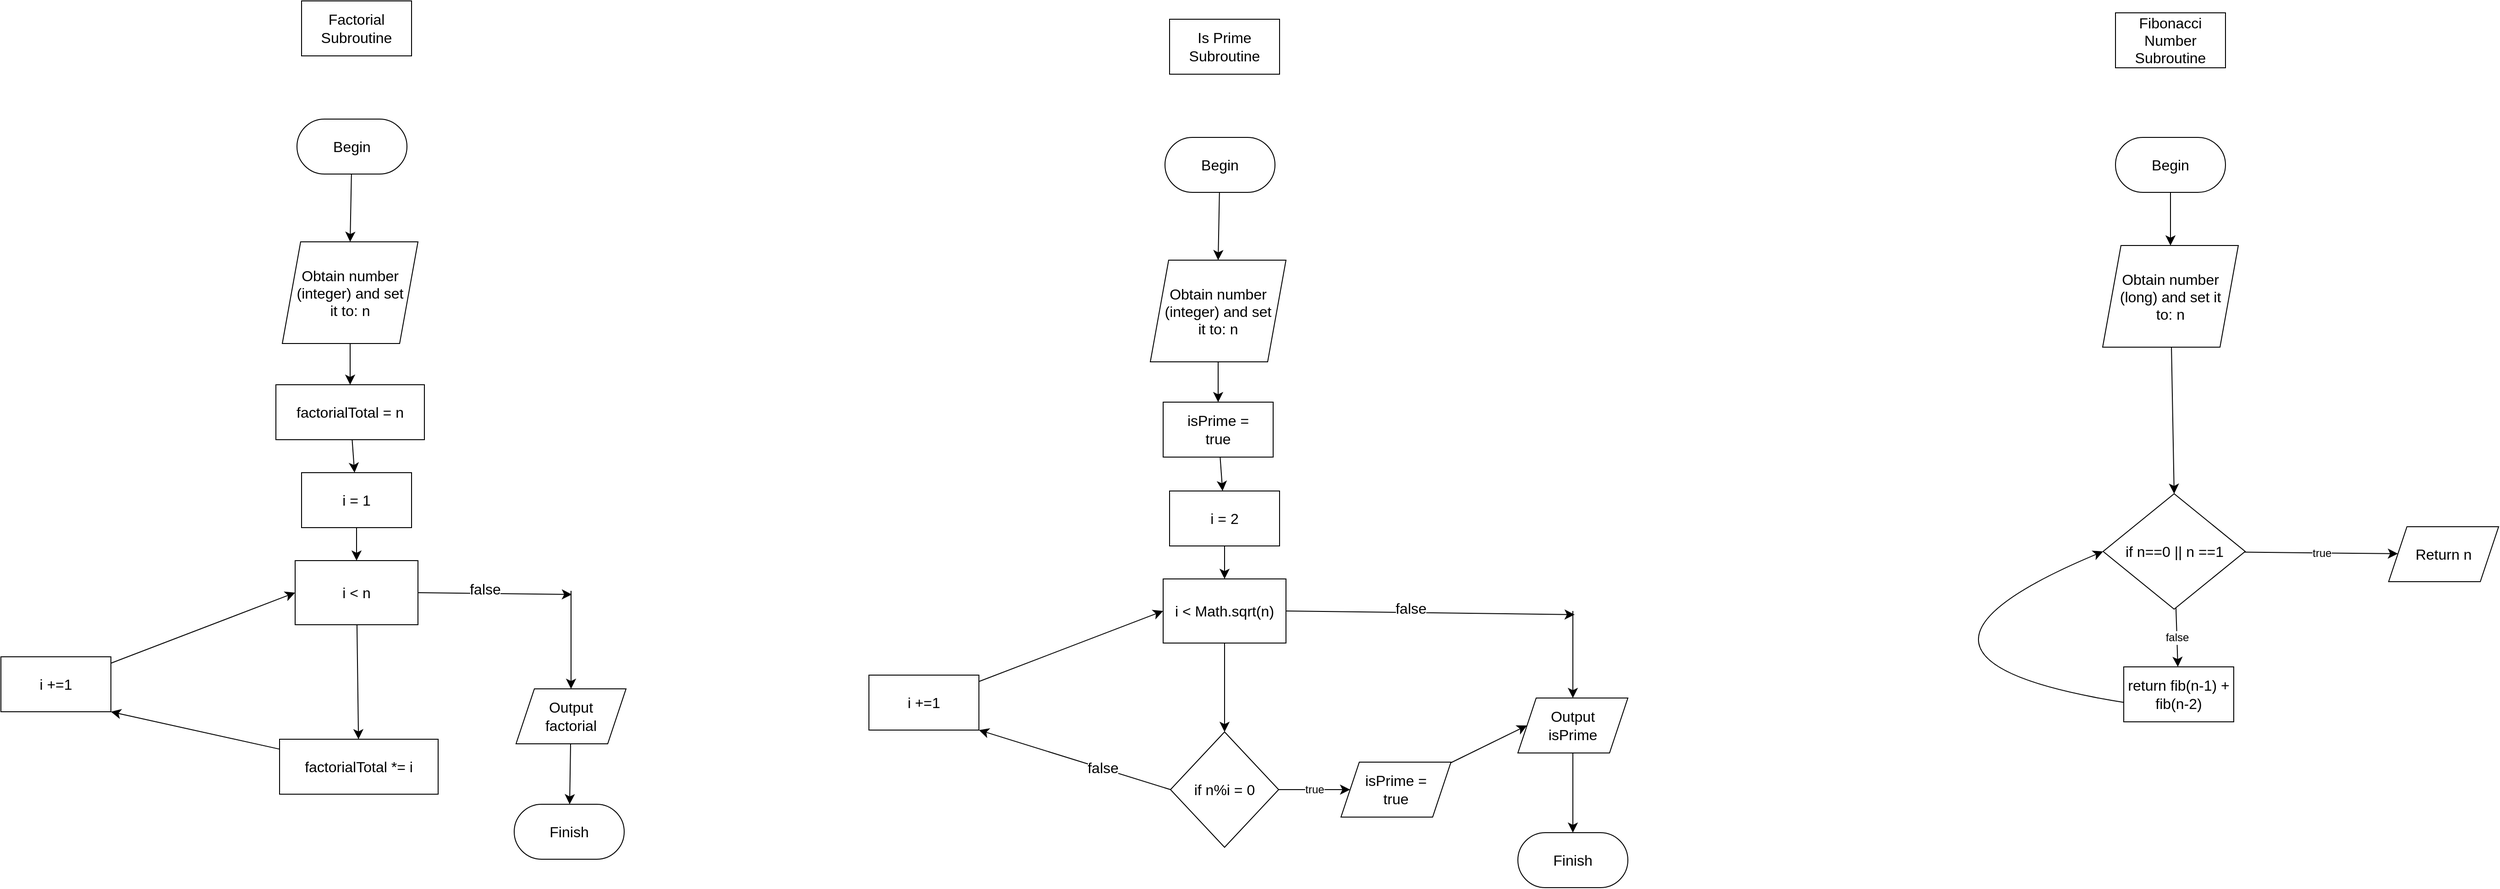 <mxfile version="20.8.5" type="github">
  <diagram id="WnnT9eaO3p0BWbKeblLl" name="Page-1">
    <mxGraphModel dx="2074" dy="1164" grid="0" gridSize="10" guides="1" tooltips="1" connect="1" arrows="1" fold="1" page="0" pageScale="1" pageWidth="827" pageHeight="1169" math="0" shadow="0">
      <root>
        <mxCell id="0" />
        <mxCell id="1" parent="0" />
        <mxCell id="kuhHr71bj72E31eIpp_Y-3" value="" style="edgeStyle=none;curved=1;rounded=0;orthogonalLoop=1;jettySize=auto;html=1;fontSize=12;startSize=8;endSize=8;entryX=0.5;entryY=0;entryDx=0;entryDy=0;" parent="1" source="kuhHr71bj72E31eIpp_Y-1" target="kuhHr71bj72E31eIpp_Y-4" edge="1">
          <mxGeometry relative="1" as="geometry">
            <mxPoint x="69" y="13" as="targetPoint" />
          </mxGeometry>
        </mxCell>
        <mxCell id="kuhHr71bj72E31eIpp_Y-1" value="Begin" style="rounded=1;whiteSpace=wrap;html=1;fontSize=16;arcSize=50;" parent="1" vertex="1">
          <mxGeometry x="9" y="-167" width="120" height="60" as="geometry" />
        </mxCell>
        <mxCell id="kuhHr71bj72E31eIpp_Y-12" value="" style="edgeStyle=none;curved=1;rounded=0;orthogonalLoop=1;jettySize=auto;html=1;fontSize=12;startSize=8;endSize=8;" parent="1" source="kuhHr71bj72E31eIpp_Y-4" target="kuhHr71bj72E31eIpp_Y-11" edge="1">
          <mxGeometry relative="1" as="geometry" />
        </mxCell>
        <mxCell id="kuhHr71bj72E31eIpp_Y-4" value="Obtain number (integer) and set it to: n" style="shape=parallelogram;perimeter=parallelogramPerimeter;whiteSpace=wrap;html=1;fixedSize=1;fontSize=16;spacing=12;" parent="1" vertex="1">
          <mxGeometry x="-7" y="-33" width="148" height="111" as="geometry" />
        </mxCell>
        <mxCell id="kuhHr71bj72E31eIpp_Y-20" value="" style="edgeStyle=none;curved=1;rounded=0;orthogonalLoop=1;jettySize=auto;html=1;fontSize=12;startSize=8;endSize=8;" parent="1" source="kuhHr71bj72E31eIpp_Y-5" target="kuhHr71bj72E31eIpp_Y-19" edge="1">
          <mxGeometry relative="1" as="geometry" />
        </mxCell>
        <mxCell id="kuhHr71bj72E31eIpp_Y-5" value="i &amp;lt; n" style="whiteSpace=wrap;html=1;fontSize=16;spacing=12;" parent="1" vertex="1">
          <mxGeometry x="7" y="315" width="134" height="70" as="geometry" />
        </mxCell>
        <mxCell id="kuhHr71bj72E31eIpp_Y-7" value="" style="endArrow=classic;html=1;rounded=0;fontSize=12;startSize=8;endSize=8;curved=1;exitX=1;exitY=0.5;exitDx=0;exitDy=0;" parent="1" source="kuhHr71bj72E31eIpp_Y-5" edge="1">
          <mxGeometry width="50" height="50" relative="1" as="geometry">
            <mxPoint x="41" y="207" as="sourcePoint" />
            <mxPoint x="309" y="352" as="targetPoint" />
          </mxGeometry>
        </mxCell>
        <mxCell id="kuhHr71bj72E31eIpp_Y-10" value="false" style="edgeLabel;html=1;align=center;verticalAlign=middle;resizable=0;points=[];fontSize=16;" parent="kuhHr71bj72E31eIpp_Y-7" vertex="1" connectable="0">
          <mxGeometry x="-0.135" y="5" relative="1" as="geometry">
            <mxPoint as="offset" />
          </mxGeometry>
        </mxCell>
        <mxCell id="kuhHr71bj72E31eIpp_Y-60" value="" style="edgeStyle=none;curved=1;rounded=0;orthogonalLoop=1;jettySize=auto;html=1;fontSize=12;startSize=8;endSize=8;" parent="1" source="kuhHr71bj72E31eIpp_Y-8" target="kuhHr71bj72E31eIpp_Y-59" edge="1">
          <mxGeometry relative="1" as="geometry" />
        </mxCell>
        <mxCell id="kuhHr71bj72E31eIpp_Y-8" value="Output factorial" style="shape=parallelogram;perimeter=parallelogramPerimeter;whiteSpace=wrap;html=1;fixedSize=1;fontSize=16;spacing=12;" parent="1" vertex="1">
          <mxGeometry x="248" y="455" width="120" height="60" as="geometry" />
        </mxCell>
        <mxCell id="kuhHr71bj72E31eIpp_Y-9" value="" style="endArrow=classic;html=1;rounded=0;fontSize=12;startSize=8;endSize=8;curved=1;entryX=0.5;entryY=0;entryDx=0;entryDy=0;" parent="1" target="kuhHr71bj72E31eIpp_Y-8" edge="1">
          <mxGeometry width="50" height="50" relative="1" as="geometry">
            <mxPoint x="308" y="348" as="sourcePoint" />
            <mxPoint x="377" y="238" as="targetPoint" />
          </mxGeometry>
        </mxCell>
        <mxCell id="kuhHr71bj72E31eIpp_Y-17" value="" style="edgeStyle=none;curved=1;rounded=0;orthogonalLoop=1;jettySize=auto;html=1;fontSize=12;startSize=8;endSize=8;" parent="1" source="kuhHr71bj72E31eIpp_Y-11" target="kuhHr71bj72E31eIpp_Y-16" edge="1">
          <mxGeometry relative="1" as="geometry" />
        </mxCell>
        <mxCell id="kuhHr71bj72E31eIpp_Y-11" value="factorialTotal = n" style="whiteSpace=wrap;html=1;fontSize=16;spacing=12;" parent="1" vertex="1">
          <mxGeometry x="-14" y="123" width="162" height="60" as="geometry" />
        </mxCell>
        <mxCell id="kuhHr71bj72E31eIpp_Y-18" value="" style="edgeStyle=none;curved=1;rounded=0;orthogonalLoop=1;jettySize=auto;html=1;fontSize=12;startSize=8;endSize=8;" parent="1" source="kuhHr71bj72E31eIpp_Y-16" target="kuhHr71bj72E31eIpp_Y-5" edge="1">
          <mxGeometry relative="1" as="geometry" />
        </mxCell>
        <mxCell id="kuhHr71bj72E31eIpp_Y-16" value="i = 1" style="rounded=0;whiteSpace=wrap;html=1;fontSize=16;" parent="1" vertex="1">
          <mxGeometry x="14" y="219" width="120" height="60" as="geometry" />
        </mxCell>
        <mxCell id="kuhHr71bj72E31eIpp_Y-22" value="" style="edgeStyle=none;curved=1;rounded=0;orthogonalLoop=1;jettySize=auto;html=1;fontSize=12;startSize=8;endSize=8;entryX=1;entryY=1;entryDx=0;entryDy=0;" parent="1" source="kuhHr71bj72E31eIpp_Y-19" target="kuhHr71bj72E31eIpp_Y-21" edge="1">
          <mxGeometry relative="1" as="geometry" />
        </mxCell>
        <mxCell id="kuhHr71bj72E31eIpp_Y-19" value="factorialTotal&amp;nbsp;*= i" style="whiteSpace=wrap;html=1;fontSize=16;spacing=12;" parent="1" vertex="1">
          <mxGeometry x="-10" y="510" width="173" height="60" as="geometry" />
        </mxCell>
        <mxCell id="kuhHr71bj72E31eIpp_Y-24" value="" style="edgeStyle=none;curved=1;rounded=0;orthogonalLoop=1;jettySize=auto;html=1;fontSize=12;startSize=8;endSize=8;entryX=0;entryY=0.5;entryDx=0;entryDy=0;" parent="1" source="kuhHr71bj72E31eIpp_Y-21" target="kuhHr71bj72E31eIpp_Y-5" edge="1">
          <mxGeometry relative="1" as="geometry">
            <mxPoint x="-254" y="300" as="targetPoint" />
          </mxGeometry>
        </mxCell>
        <mxCell id="kuhHr71bj72E31eIpp_Y-21" value="i +=1" style="whiteSpace=wrap;html=1;fontSize=16;spacing=12;" parent="1" vertex="1">
          <mxGeometry x="-314" y="420" width="120" height="60" as="geometry" />
        </mxCell>
        <mxCell id="kuhHr71bj72E31eIpp_Y-25" value="Factorial Subroutine" style="rounded=0;whiteSpace=wrap;html=1;fontSize=16;" parent="1" vertex="1">
          <mxGeometry x="14" y="-296" width="120" height="60" as="geometry" />
        </mxCell>
        <mxCell id="kuhHr71bj72E31eIpp_Y-26" value="" style="edgeStyle=none;curved=1;rounded=0;orthogonalLoop=1;jettySize=auto;html=1;fontSize=12;startSize=8;endSize=8;entryX=0.5;entryY=0;entryDx=0;entryDy=0;" parent="1" source="kuhHr71bj72E31eIpp_Y-27" target="kuhHr71bj72E31eIpp_Y-29" edge="1">
          <mxGeometry relative="1" as="geometry">
            <mxPoint x="1016" y="33" as="targetPoint" />
          </mxGeometry>
        </mxCell>
        <mxCell id="kuhHr71bj72E31eIpp_Y-27" value="Begin" style="rounded=1;whiteSpace=wrap;html=1;fontSize=16;arcSize=50;" parent="1" vertex="1">
          <mxGeometry x="956" y="-147" width="120" height="60" as="geometry" />
        </mxCell>
        <mxCell id="kuhHr71bj72E31eIpp_Y-28" value="" style="edgeStyle=none;curved=1;rounded=0;orthogonalLoop=1;jettySize=auto;html=1;fontSize=12;startSize=8;endSize=8;" parent="1" source="kuhHr71bj72E31eIpp_Y-29" target="kuhHr71bj72E31eIpp_Y-37" edge="1">
          <mxGeometry relative="1" as="geometry" />
        </mxCell>
        <mxCell id="kuhHr71bj72E31eIpp_Y-29" value="Obtain number (integer) and set it to: n" style="shape=parallelogram;perimeter=parallelogramPerimeter;whiteSpace=wrap;html=1;fixedSize=1;fontSize=16;spacing=12;" parent="1" vertex="1">
          <mxGeometry x="940" y="-13" width="148" height="111" as="geometry" />
        </mxCell>
        <mxCell id="kuhHr71bj72E31eIpp_Y-47" value="" style="edgeStyle=none;curved=1;rounded=0;orthogonalLoop=1;jettySize=auto;html=1;fontSize=12;startSize=8;endSize=8;" parent="1" source="kuhHr71bj72E31eIpp_Y-31" target="kuhHr71bj72E31eIpp_Y-45" edge="1">
          <mxGeometry relative="1" as="geometry" />
        </mxCell>
        <mxCell id="kuhHr71bj72E31eIpp_Y-31" value="i &amp;lt; Math.sqrt(n)" style="whiteSpace=wrap;html=1;fontSize=16;spacing=12;" parent="1" vertex="1">
          <mxGeometry x="954" y="335" width="134" height="70" as="geometry" />
        </mxCell>
        <mxCell id="kuhHr71bj72E31eIpp_Y-32" value="" style="endArrow=classic;html=1;rounded=0;fontSize=12;startSize=8;endSize=8;curved=1;exitX=1;exitY=0.5;exitDx=0;exitDy=0;" parent="1" source="kuhHr71bj72E31eIpp_Y-31" edge="1">
          <mxGeometry width="50" height="50" relative="1" as="geometry">
            <mxPoint x="988" y="227" as="sourcePoint" />
            <mxPoint x="1403" y="374" as="targetPoint" />
          </mxGeometry>
        </mxCell>
        <mxCell id="kuhHr71bj72E31eIpp_Y-33" value="false" style="edgeLabel;html=1;align=center;verticalAlign=middle;resizable=0;points=[];fontSize=16;" parent="kuhHr71bj72E31eIpp_Y-32" vertex="1" connectable="0">
          <mxGeometry x="-0.135" y="5" relative="1" as="geometry">
            <mxPoint as="offset" />
          </mxGeometry>
        </mxCell>
        <mxCell id="kuhHr71bj72E31eIpp_Y-58" style="edgeStyle=none;curved=1;rounded=0;orthogonalLoop=1;jettySize=auto;html=1;fontSize=12;startSize=8;endSize=8;" parent="1" source="kuhHr71bj72E31eIpp_Y-34" target="kuhHr71bj72E31eIpp_Y-56" edge="1">
          <mxGeometry relative="1" as="geometry" />
        </mxCell>
        <mxCell id="kuhHr71bj72E31eIpp_Y-34" value="Output isPrime" style="shape=parallelogram;perimeter=parallelogramPerimeter;whiteSpace=wrap;html=1;fixedSize=1;fontSize=16;spacing=12;" parent="1" vertex="1">
          <mxGeometry x="1341" y="465" width="120" height="60" as="geometry" />
        </mxCell>
        <mxCell id="kuhHr71bj72E31eIpp_Y-35" value="" style="endArrow=classic;html=1;rounded=0;fontSize=12;startSize=8;endSize=8;curved=1;entryX=0.5;entryY=0;entryDx=0;entryDy=0;" parent="1" target="kuhHr71bj72E31eIpp_Y-34" edge="1">
          <mxGeometry width="50" height="50" relative="1" as="geometry">
            <mxPoint x="1401" y="370" as="sourcePoint" />
            <mxPoint x="1324" y="258" as="targetPoint" />
          </mxGeometry>
        </mxCell>
        <mxCell id="kuhHr71bj72E31eIpp_Y-36" value="" style="edgeStyle=none;curved=1;rounded=0;orthogonalLoop=1;jettySize=auto;html=1;fontSize=12;startSize=8;endSize=8;" parent="1" source="kuhHr71bj72E31eIpp_Y-37" target="kuhHr71bj72E31eIpp_Y-39" edge="1">
          <mxGeometry relative="1" as="geometry" />
        </mxCell>
        <mxCell id="kuhHr71bj72E31eIpp_Y-37" value="isPrime = true" style="whiteSpace=wrap;html=1;fontSize=16;spacing=12;" parent="1" vertex="1">
          <mxGeometry x="954" y="142" width="120" height="60" as="geometry" />
        </mxCell>
        <mxCell id="kuhHr71bj72E31eIpp_Y-38" value="" style="edgeStyle=none;curved=1;rounded=0;orthogonalLoop=1;jettySize=auto;html=1;fontSize=12;startSize=8;endSize=8;" parent="1" source="kuhHr71bj72E31eIpp_Y-39" target="kuhHr71bj72E31eIpp_Y-31" edge="1">
          <mxGeometry relative="1" as="geometry" />
        </mxCell>
        <mxCell id="kuhHr71bj72E31eIpp_Y-39" value="i = 2" style="rounded=0;whiteSpace=wrap;html=1;fontSize=16;" parent="1" vertex="1">
          <mxGeometry x="961" y="239" width="120" height="60" as="geometry" />
        </mxCell>
        <mxCell id="kuhHr71bj72E31eIpp_Y-42" value="" style="edgeStyle=none;curved=1;rounded=0;orthogonalLoop=1;jettySize=auto;html=1;fontSize=12;startSize=8;endSize=8;entryX=0;entryY=0.5;entryDx=0;entryDy=0;" parent="1" source="kuhHr71bj72E31eIpp_Y-43" target="kuhHr71bj72E31eIpp_Y-31" edge="1">
          <mxGeometry relative="1" as="geometry">
            <mxPoint x="693" y="320" as="targetPoint" />
          </mxGeometry>
        </mxCell>
        <mxCell id="kuhHr71bj72E31eIpp_Y-43" value="i +=1" style="whiteSpace=wrap;html=1;fontSize=16;spacing=12;" parent="1" vertex="1">
          <mxGeometry x="633" y="440" width="120" height="60" as="geometry" />
        </mxCell>
        <mxCell id="kuhHr71bj72E31eIpp_Y-44" value="Is Prime Subroutine" style="rounded=0;whiteSpace=wrap;html=1;fontSize=16;" parent="1" vertex="1">
          <mxGeometry x="961" y="-276" width="120" height="60" as="geometry" />
        </mxCell>
        <mxCell id="kuhHr71bj72E31eIpp_Y-53" value="true" style="edgeStyle=none;curved=1;rounded=0;orthogonalLoop=1;jettySize=auto;html=1;fontSize=12;startSize=8;endSize=8;" parent="1" source="kuhHr71bj72E31eIpp_Y-45" target="kuhHr71bj72E31eIpp_Y-50" edge="1">
          <mxGeometry relative="1" as="geometry" />
        </mxCell>
        <mxCell id="kuhHr71bj72E31eIpp_Y-45" value="if n%i = 0" style="rhombus;whiteSpace=wrap;html=1;fontSize=16;spacing=12;" parent="1" vertex="1">
          <mxGeometry x="962" y="502" width="118" height="126" as="geometry" />
        </mxCell>
        <mxCell id="kuhHr71bj72E31eIpp_Y-48" value="" style="endArrow=classic;html=1;rounded=0;fontSize=12;startSize=8;endSize=8;curved=1;exitX=0;exitY=0.5;exitDx=0;exitDy=0;entryX=1;entryY=1;entryDx=0;entryDy=0;" parent="1" source="kuhHr71bj72E31eIpp_Y-45" target="kuhHr71bj72E31eIpp_Y-43" edge="1">
          <mxGeometry width="50" height="50" relative="1" as="geometry">
            <mxPoint x="851" y="417" as="sourcePoint" />
            <mxPoint x="901" y="367" as="targetPoint" />
          </mxGeometry>
        </mxCell>
        <mxCell id="kuhHr71bj72E31eIpp_Y-52" value="false" style="edgeLabel;html=1;align=center;verticalAlign=middle;resizable=0;points=[];fontSize=16;" parent="kuhHr71bj72E31eIpp_Y-48" vertex="1" connectable="0">
          <mxGeometry x="-0.294" relative="1" as="geometry">
            <mxPoint y="-1" as="offset" />
          </mxGeometry>
        </mxCell>
        <mxCell id="kuhHr71bj72E31eIpp_Y-54" value="" style="edgeStyle=none;curved=1;rounded=0;orthogonalLoop=1;jettySize=auto;html=1;fontSize=12;startSize=8;endSize=8;entryX=0;entryY=0.5;entryDx=0;entryDy=0;" parent="1" source="kuhHr71bj72E31eIpp_Y-50" target="kuhHr71bj72E31eIpp_Y-34" edge="1">
          <mxGeometry relative="1" as="geometry" />
        </mxCell>
        <mxCell id="kuhHr71bj72E31eIpp_Y-50" value="isPrime = true" style="shape=parallelogram;perimeter=parallelogramPerimeter;whiteSpace=wrap;html=1;fixedSize=1;fontSize=16;spacing=12;" parent="1" vertex="1">
          <mxGeometry x="1148" y="535" width="120" height="60" as="geometry" />
        </mxCell>
        <mxCell id="kuhHr71bj72E31eIpp_Y-56" value="Finish" style="rounded=1;whiteSpace=wrap;html=1;fontSize=16;arcSize=50;" parent="1" vertex="1">
          <mxGeometry x="1341" y="612" width="120" height="60" as="geometry" />
        </mxCell>
        <mxCell id="kuhHr71bj72E31eIpp_Y-59" value="Finish" style="rounded=1;whiteSpace=wrap;html=1;fontSize=16;arcSize=50;" parent="1" vertex="1">
          <mxGeometry x="246" y="581" width="120" height="60" as="geometry" />
        </mxCell>
        <mxCell id="kuhHr71bj72E31eIpp_Y-61" value="" style="edgeStyle=none;curved=1;rounded=0;orthogonalLoop=1;jettySize=auto;html=1;fontSize=12;startSize=8;endSize=8;entryX=0.5;entryY=0;entryDx=0;entryDy=0;" parent="1" source="kuhHr71bj72E31eIpp_Y-62" target="kuhHr71bj72E31eIpp_Y-64" edge="1">
          <mxGeometry relative="1" as="geometry">
            <mxPoint x="2057" y="135" as="targetPoint" />
          </mxGeometry>
        </mxCell>
        <mxCell id="kuhHr71bj72E31eIpp_Y-62" value="Begin" style="rounded=1;whiteSpace=wrap;html=1;fontSize=16;arcSize=50;" parent="1" vertex="1">
          <mxGeometry x="1993" y="-147" width="120" height="60" as="geometry" />
        </mxCell>
        <mxCell id="kuhHr71bj72E31eIpp_Y-88" value="" style="edgeStyle=none;curved=1;rounded=0;orthogonalLoop=1;jettySize=auto;html=1;fontSize=12;startSize=8;endSize=8;entryX=0.5;entryY=0;entryDx=0;entryDy=0;" parent="1" source="kuhHr71bj72E31eIpp_Y-64" target="kuhHr71bj72E31eIpp_Y-87" edge="1">
          <mxGeometry relative="1" as="geometry">
            <mxPoint x="2053" y="124" as="targetPoint" />
          </mxGeometry>
        </mxCell>
        <mxCell id="kuhHr71bj72E31eIpp_Y-64" value="Obtain number (long) and set it to: n" style="shape=parallelogram;perimeter=parallelogramPerimeter;whiteSpace=wrap;html=1;fixedSize=1;fontSize=16;spacing=12;" parent="1" vertex="1">
          <mxGeometry x="1979" y="-29" width="148" height="111" as="geometry" />
        </mxCell>
        <mxCell id="kuhHr71bj72E31eIpp_Y-94" style="edgeStyle=none;curved=1;rounded=0;orthogonalLoop=1;jettySize=auto;html=1;entryX=0;entryY=0.5;entryDx=0;entryDy=0;fontSize=12;startSize=8;endSize=8;exitX=0.012;exitY=0.65;exitDx=0;exitDy=0;exitPerimeter=0;" parent="1" source="kuhHr71bj72E31eIpp_Y-75" target="kuhHr71bj72E31eIpp_Y-87" edge="1">
          <mxGeometry relative="1" as="geometry">
            <Array as="points">
              <mxPoint x="1700" y="422" />
            </Array>
          </mxGeometry>
        </mxCell>
        <mxCell id="kuhHr71bj72E31eIpp_Y-75" value="return fib(n-1) + fib(n-2)" style="rounded=0;whiteSpace=wrap;html=1;fontSize=16;" parent="1" vertex="1">
          <mxGeometry x="2002" y="431" width="120" height="60" as="geometry" />
        </mxCell>
        <mxCell id="kuhHr71bj72E31eIpp_Y-85" value="Fibonacci Number Subroutine" style="rounded=0;whiteSpace=wrap;html=1;fontSize=16;" parent="1" vertex="1">
          <mxGeometry x="1993" y="-283" width="120" height="60" as="geometry" />
        </mxCell>
        <mxCell id="kuhHr71bj72E31eIpp_Y-91" value="true" style="edgeStyle=none;curved=1;rounded=0;orthogonalLoop=1;jettySize=auto;html=1;fontSize=12;startSize=8;endSize=8;" parent="1" source="kuhHr71bj72E31eIpp_Y-87" target="kuhHr71bj72E31eIpp_Y-90" edge="1">
          <mxGeometry relative="1" as="geometry" />
        </mxCell>
        <mxCell id="kuhHr71bj72E31eIpp_Y-92" value="false" style="edgeStyle=none;curved=1;rounded=0;orthogonalLoop=1;jettySize=auto;html=1;fontSize=12;startSize=8;endSize=8;" parent="1" source="kuhHr71bj72E31eIpp_Y-87" target="kuhHr71bj72E31eIpp_Y-75" edge="1">
          <mxGeometry relative="1" as="geometry" />
        </mxCell>
        <mxCell id="kuhHr71bj72E31eIpp_Y-87" value="if n==0 || n ==1" style="rhombus;whiteSpace=wrap;html=1;fontSize=16;spacing=12;" parent="1" vertex="1">
          <mxGeometry x="1979.5" y="242" width="155" height="126" as="geometry" />
        </mxCell>
        <mxCell id="kuhHr71bj72E31eIpp_Y-90" value="Return n" style="shape=parallelogram;perimeter=parallelogramPerimeter;whiteSpace=wrap;html=1;fixedSize=1;fontSize=16;" parent="1" vertex="1">
          <mxGeometry x="2291" y="278" width="120" height="60" as="geometry" />
        </mxCell>
      </root>
    </mxGraphModel>
  </diagram>
</mxfile>
